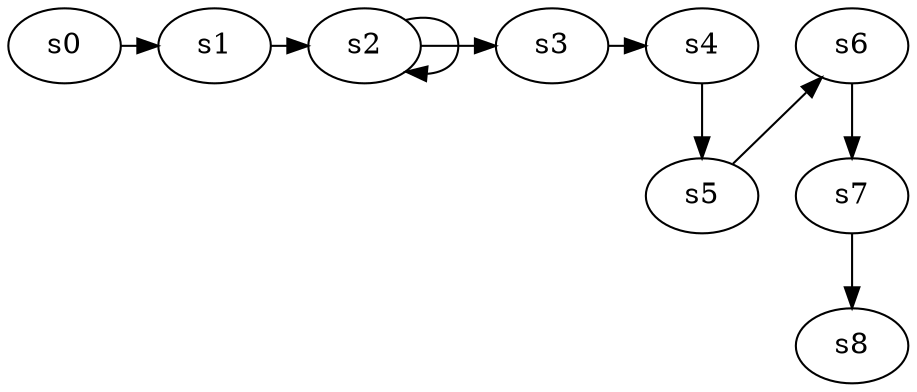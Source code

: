 digraph game_0141_chain_9 {
    s0 [name="s0", player=0];
    s1 [name="s1", player=1, target=1];
    s2 [name="s2", player=0, target=1];
    s3 [name="s3", player=1, target=1];
    s4 [name="s4", player=0];
    s5 [name="s5", player=1];
    s6 [name="s6", player=0, target=1];
    s7 [name="s7", player=1];
    s8 [name="s8", player=0];

    s0 -> s1 [constraint="time % 3 == 1"];
    s1 -> s2 [constraint="time == 0 || time == 2 || time == 11 || time == 15 || time == 17"];
    s2 -> s3 [constraint="time == 4 || time == 11 || time == 12"];
    s3 -> s4 [constraint="time % 5 == 4"];
    s4 -> s5;
    s5 -> s6 [constraint="time == 3"];
    s6 -> s7;
    s7 -> s8;
    s2 -> s2 [constraint="time % 2 == 0"];
}
